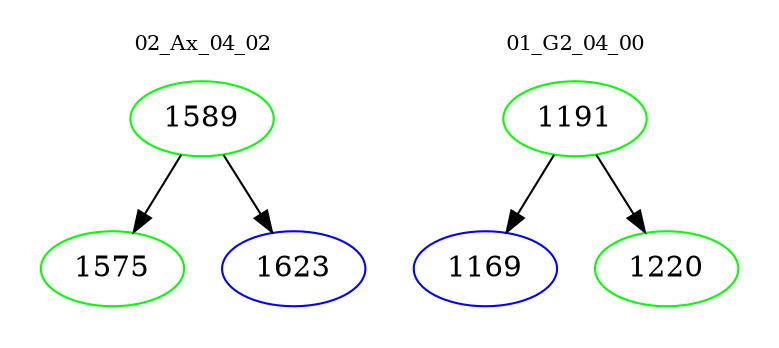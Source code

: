digraph{
subgraph cluster_0 {
color = white
label = "02_Ax_04_02";
fontsize=10;
T0_1589 [label="1589", color="green"]
T0_1589 -> T0_1575 [color="black"]
T0_1575 [label="1575", color="green"]
T0_1589 -> T0_1623 [color="black"]
T0_1623 [label="1623", color="blue"]
}
subgraph cluster_1 {
color = white
label = "01_G2_04_00";
fontsize=10;
T1_1191 [label="1191", color="green"]
T1_1191 -> T1_1169 [color="black"]
T1_1169 [label="1169", color="blue"]
T1_1191 -> T1_1220 [color="black"]
T1_1220 [label="1220", color="green"]
}
}
